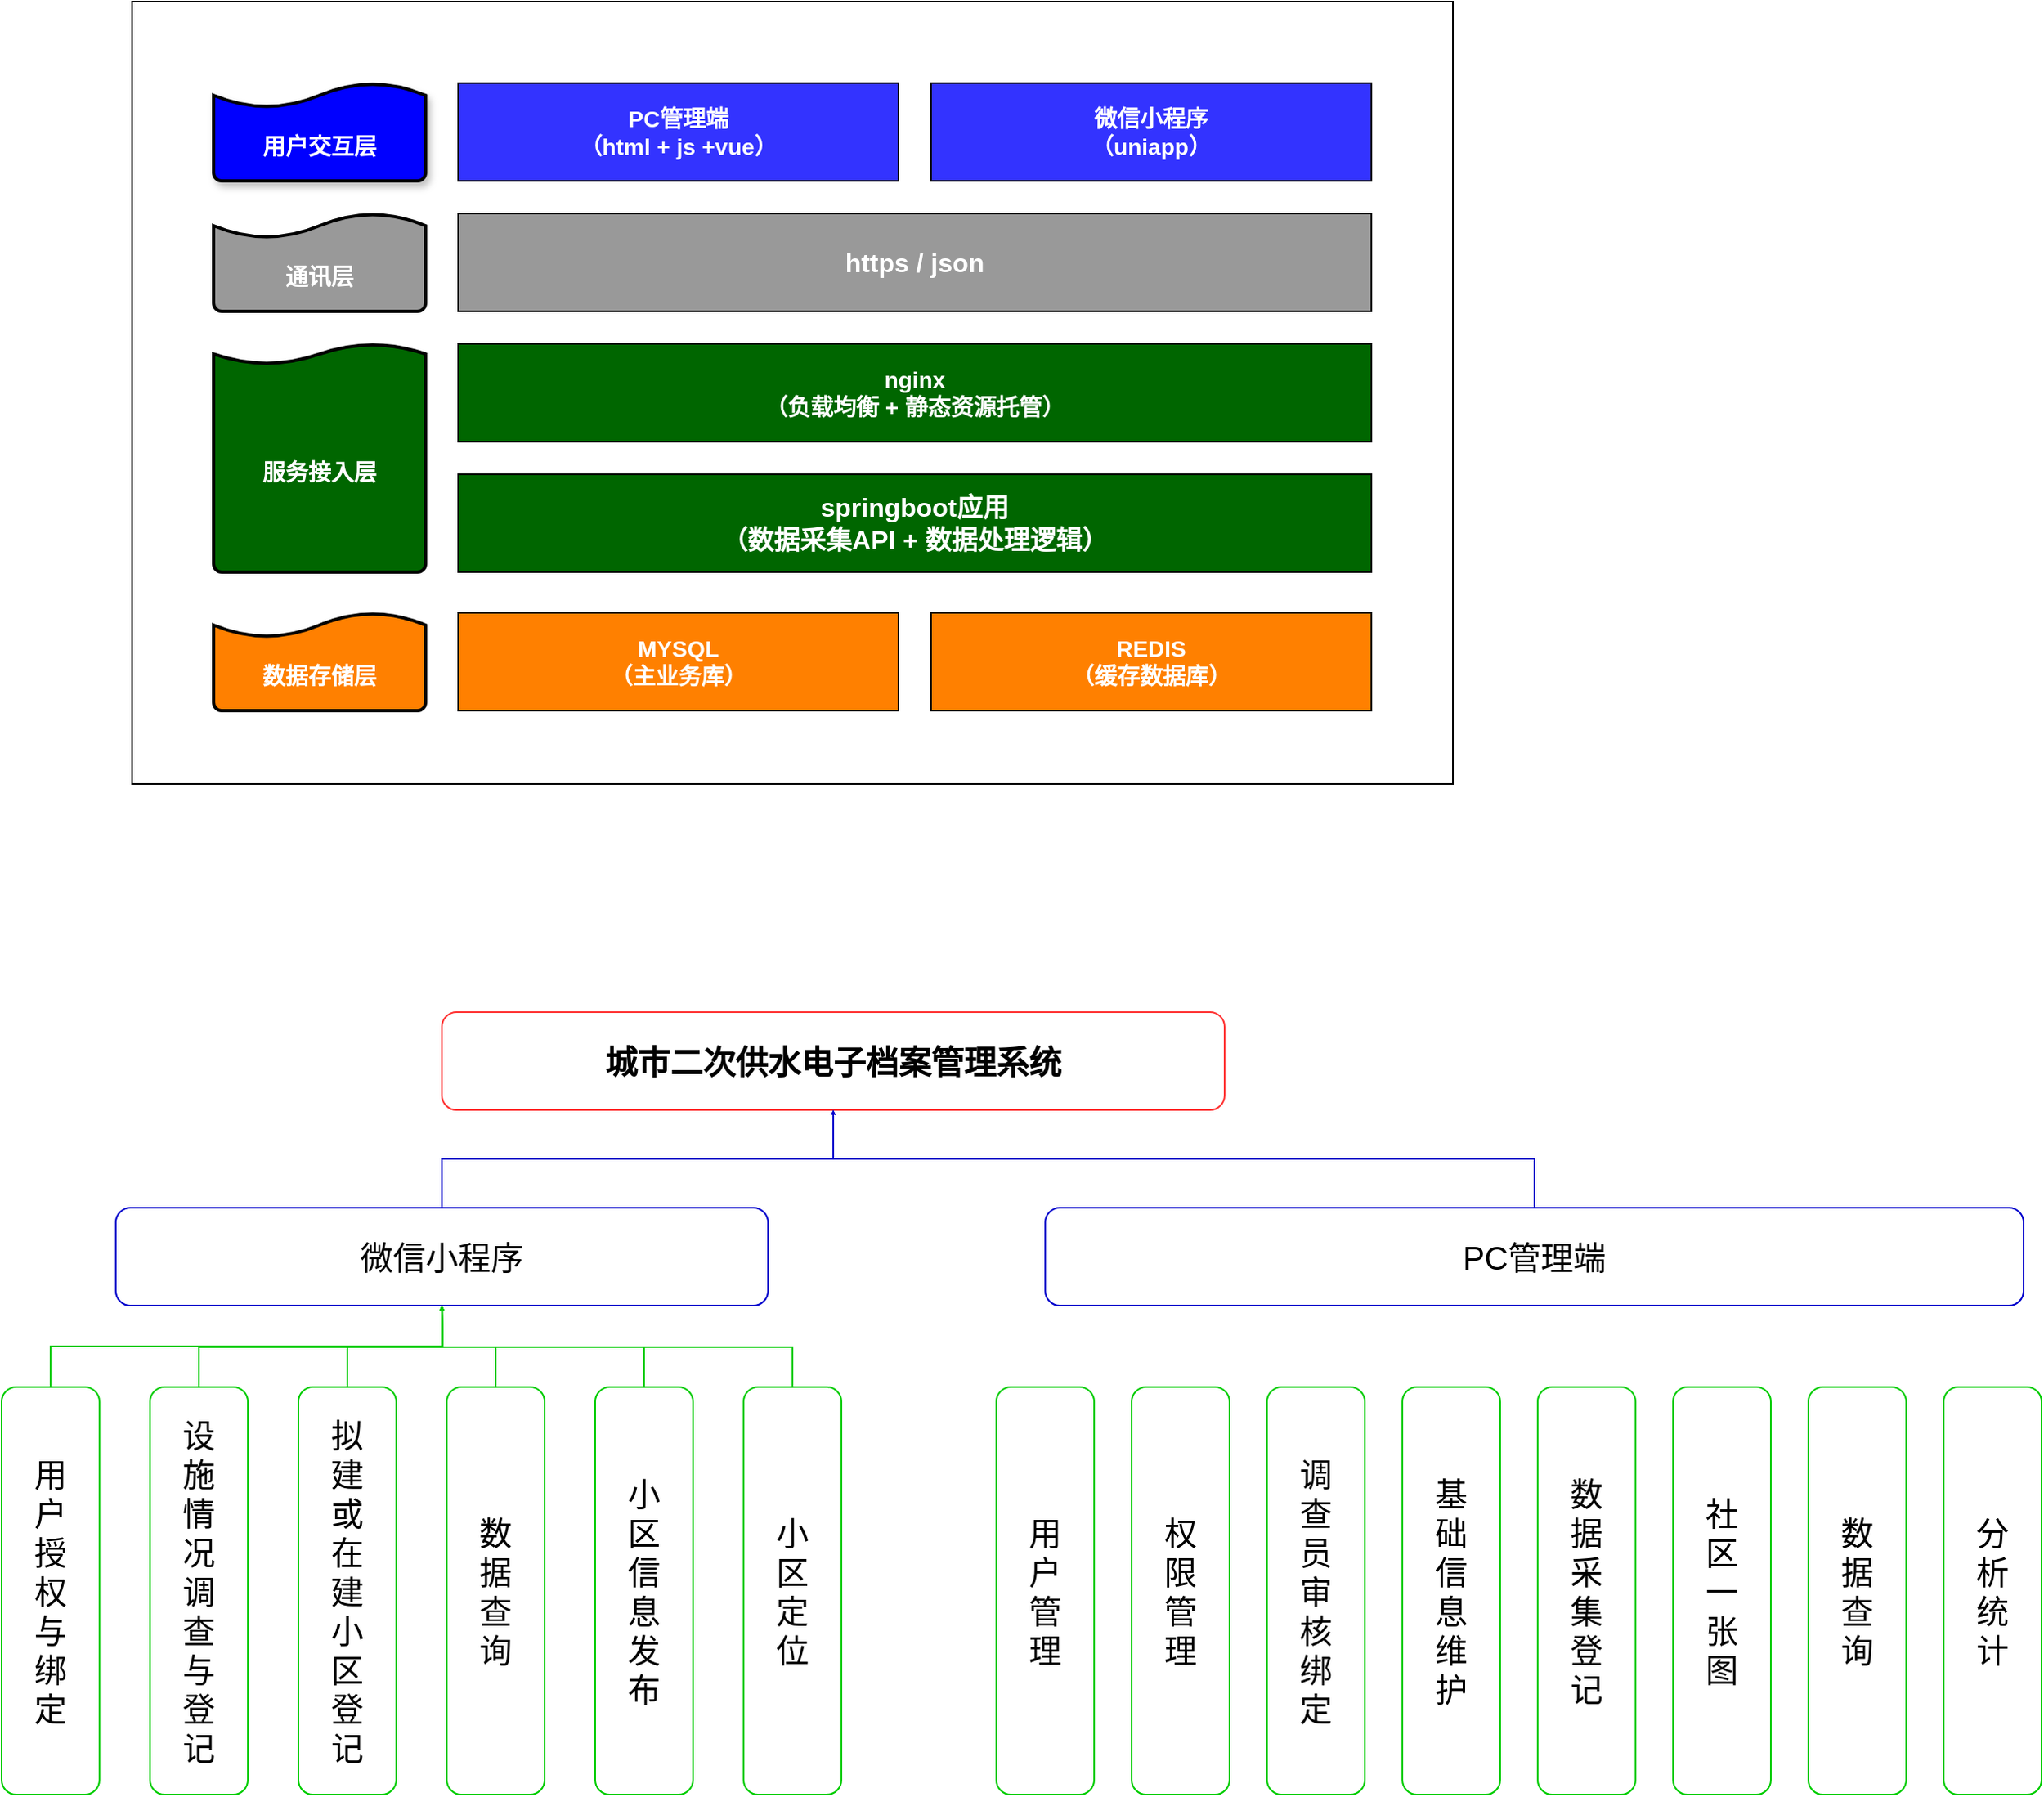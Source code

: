 <mxfile version="26.0.14">
  <diagram name="第 1 页" id="cjYHyFAmv6pbent0GlUM">
    <mxGraphModel dx="2231" dy="1207" grid="1" gridSize="10" guides="1" tooltips="1" connect="1" arrows="1" fold="1" page="1" pageScale="1" pageWidth="827" pageHeight="1169" math="0" shadow="0">
      <root>
        <mxCell id="0" />
        <mxCell id="1" parent="0" />
        <mxCell id="f2EWpejTJ3KkAe_YtKIl-2" value="" style="rounded=0;whiteSpace=wrap;html=1;" vertex="1" parent="1">
          <mxGeometry x="170" y="180" width="810" height="480" as="geometry" />
        </mxCell>
        <mxCell id="f2EWpejTJ3KkAe_YtKIl-10" value="&lt;br&gt;&lt;font color=&quot;#ffffff&quot;&gt;&lt;span&gt;用户交互层&lt;/span&gt;&lt;/font&gt;" style="strokeWidth=2;html=1;shape=mxgraph.flowchart.document2;whiteSpace=wrap;size=0.25;direction=west;fillColor=light-dark(#0000FF,var(--ge-dark-color, #121212));fontStyle=1;fontSize=14;shadow=1;strokeColor=default;" vertex="1" parent="1">
          <mxGeometry x="220" y="230" width="130" height="60" as="geometry" />
        </mxCell>
        <mxCell id="f2EWpejTJ3KkAe_YtKIl-12" value="&lt;font style=&quot;color: rgb(255, 255, 255);&quot;&gt;PC管理端&lt;/font&gt;&lt;div&gt;&lt;font style=&quot;color: rgb(255, 255, 255);&quot;&gt;（html + js +vue）&lt;/font&gt;&lt;/div&gt;" style="rounded=0;whiteSpace=wrap;html=1;fontStyle=1;fillColor=light-dark(#3333FF,#000000);fontSize=14;" vertex="1" parent="1">
          <mxGeometry x="370" y="230" width="270" height="60" as="geometry" />
        </mxCell>
        <mxCell id="f2EWpejTJ3KkAe_YtKIl-13" value="&lt;font style=&quot;color: rgb(255, 255, 255);&quot;&gt;微信小程序&lt;/font&gt;&lt;div&gt;&lt;font style=&quot;color: rgb(255, 255, 255);&quot;&gt;（uniapp）&lt;/font&gt;&lt;/div&gt;" style="rounded=0;whiteSpace=wrap;html=1;fillColor=light-dark(#3333FF,#000000);fontStyle=1;fontSize=14;" vertex="1" parent="1">
          <mxGeometry x="660" y="230" width="270" height="60" as="geometry" />
        </mxCell>
        <mxCell id="f2EWpejTJ3KkAe_YtKIl-14" value="&lt;br&gt;&lt;font color=&quot;#ffffff&quot;&gt;通讯层&lt;/font&gt;" style="strokeWidth=2;html=1;shape=mxgraph.flowchart.document2;whiteSpace=wrap;size=0.25;direction=west;fillColor=light-dark(#999999,var(--ge-dark-color, #121212));fontStyle=1;fontSize=14;" vertex="1" parent="1">
          <mxGeometry x="220" y="310" width="130" height="60" as="geometry" />
        </mxCell>
        <mxCell id="f2EWpejTJ3KkAe_YtKIl-15" value="&lt;font color=&quot;#ffffff&quot;&gt;https / json&lt;/font&gt;" style="rounded=0;whiteSpace=wrap;html=1;fontStyle=1;fillColor=light-dark(#999999,#000000);fontSize=16;" vertex="1" parent="1">
          <mxGeometry x="370" y="310" width="560" height="60" as="geometry" />
        </mxCell>
        <mxCell id="f2EWpejTJ3KkAe_YtKIl-16" value="&lt;br&gt;&lt;font color=&quot;#ffffff&quot;&gt;服务接入层&lt;/font&gt;" style="strokeWidth=2;html=1;shape=mxgraph.flowchart.document2;whiteSpace=wrap;size=0.089;direction=west;fillColor=light-dark(#006600,var(--ge-dark-color, #121212));fontStyle=1;fontSize=14;" vertex="1" parent="1">
          <mxGeometry x="220" y="390" width="130" height="140" as="geometry" />
        </mxCell>
        <mxCell id="f2EWpejTJ3KkAe_YtKIl-17" value="&lt;font color=&quot;#ffffff&quot;&gt;nginx&lt;/font&gt;&lt;div&gt;&lt;font color=&quot;#ffffff&quot;&gt;（&lt;/font&gt;&lt;span style=&quot;background-color: transparent;&quot;&gt;&lt;font color=&quot;#ffffff&quot;&gt;负载均衡 + 静态资源托管&lt;/font&gt;&lt;/span&gt;&lt;span style=&quot;color: rgb(255, 255, 255); background-color: transparent;&quot;&gt;）&lt;/span&gt;&lt;/div&gt;" style="rounded=0;whiteSpace=wrap;html=1;fontStyle=1;fillColor=light-dark(#006600,#000000);fontSize=14;" vertex="1" parent="1">
          <mxGeometry x="370" y="390" width="560" height="60" as="geometry" />
        </mxCell>
        <mxCell id="f2EWpejTJ3KkAe_YtKIl-18" value="&lt;font color=&quot;#ffffff&quot;&gt;springboot应用&lt;/font&gt;&lt;div&gt;&lt;font color=&quot;#ffffff&quot;&gt;（数据采集API + 数据处理逻辑）&lt;/font&gt;&lt;/div&gt;" style="rounded=0;whiteSpace=wrap;html=1;fontStyle=1;fillColor=light-dark(#006600,#000000);fontSize=16;" vertex="1" parent="1">
          <mxGeometry x="370" y="470" width="560" height="60" as="geometry" />
        </mxCell>
        <mxCell id="f2EWpejTJ3KkAe_YtKIl-19" value="&lt;br&gt;&lt;font color=&quot;#ffffff&quot;&gt;数据存储层&lt;/font&gt;" style="strokeWidth=2;html=1;shape=mxgraph.flowchart.document2;whiteSpace=wrap;size=0.25;direction=west;fillColor=light-dark(#FF8000,#000000);fontStyle=1;fontSize=14;" vertex="1" parent="1">
          <mxGeometry x="220" y="555" width="130" height="60" as="geometry" />
        </mxCell>
        <mxCell id="f2EWpejTJ3KkAe_YtKIl-21" value="&lt;font style=&quot;color: rgb(255, 255, 255);&quot;&gt;MYSQL&lt;/font&gt;&lt;div&gt;&lt;font style=&quot;color: rgb(255, 255, 255);&quot;&gt;（主业务库）&lt;/font&gt;&lt;/div&gt;" style="rounded=0;whiteSpace=wrap;html=1;fontStyle=1;fillColor=light-dark(#FF8000,#000000);fontSize=14;" vertex="1" parent="1">
          <mxGeometry x="370" y="555" width="270" height="60" as="geometry" />
        </mxCell>
        <mxCell id="f2EWpejTJ3KkAe_YtKIl-22" value="&lt;font style=&quot;color: rgb(255, 255, 255);&quot;&gt;REDIS&lt;/font&gt;&lt;div&gt;&lt;font style=&quot;color: rgb(255, 255, 255);&quot;&gt;（缓存数据库）&lt;/font&gt;&lt;/div&gt;" style="rounded=0;whiteSpace=wrap;html=1;fontStyle=1;fillColor=light-dark(#FF8000,#000000);fontSize=14;" vertex="1" parent="1">
          <mxGeometry x="660" y="555" width="270" height="60" as="geometry" />
        </mxCell>
        <mxCell id="f2EWpejTJ3KkAe_YtKIl-23" value="城市二次供水电子档案管理系统" style="rounded=1;whiteSpace=wrap;html=1;fontSize=20;fontStyle=1;strokeColor=light-dark(#FF3333,#FFFFFF);" vertex="1" parent="1">
          <mxGeometry x="360" y="800" width="480" height="60" as="geometry" />
        </mxCell>
        <mxCell id="f2EWpejTJ3KkAe_YtKIl-39" style="edgeStyle=orthogonalEdgeStyle;rounded=0;orthogonalLoop=1;jettySize=auto;html=1;exitX=0.5;exitY=0;exitDx=0;exitDy=0;entryX=0.5;entryY=1;entryDx=0;entryDy=0;endSize=0;startSize=0;strokeColor=light-dark(#0000CC,#FFFFFF);" edge="1" parent="1" source="f2EWpejTJ3KkAe_YtKIl-25" target="f2EWpejTJ3KkAe_YtKIl-23">
          <mxGeometry relative="1" as="geometry" />
        </mxCell>
        <mxCell id="f2EWpejTJ3KkAe_YtKIl-25" value="微信小程序" style="rounded=1;whiteSpace=wrap;html=1;fontSize=20;strokeColor=light-dark(#0000CC,#FFFFFF);" vertex="1" parent="1">
          <mxGeometry x="160" y="920" width="400" height="60" as="geometry" />
        </mxCell>
        <mxCell id="f2EWpejTJ3KkAe_YtKIl-33" style="edgeStyle=orthogonalEdgeStyle;rounded=0;orthogonalLoop=1;jettySize=auto;html=1;exitX=0.5;exitY=0;exitDx=0;exitDy=0;entryX=0.5;entryY=1;entryDx=0;entryDy=0;strokeColor=light-dark(#0000CC,#FFFFFF);curved=0;endSize=0;startSize=0;" edge="1" parent="1" source="f2EWpejTJ3KkAe_YtKIl-26" target="f2EWpejTJ3KkAe_YtKIl-23">
          <mxGeometry relative="1" as="geometry" />
        </mxCell>
        <mxCell id="f2EWpejTJ3KkAe_YtKIl-26" value="PC管理端" style="rounded=1;whiteSpace=wrap;html=1;fontSize=20;strokeColor=light-dark(#0000CC,#FFFFFF);" vertex="1" parent="1">
          <mxGeometry x="730" y="920" width="600" height="60" as="geometry" />
        </mxCell>
        <mxCell id="f2EWpejTJ3KkAe_YtKIl-52" style="edgeStyle=orthogonalEdgeStyle;rounded=0;orthogonalLoop=1;jettySize=auto;html=1;exitX=0;exitY=0.5;exitDx=0;exitDy=0;entryX=0.5;entryY=1;entryDx=0;entryDy=0;endSize=0;startSize=0;strokeColor=light-dark(#00CC00,#FFFFFF);" edge="1" parent="1" source="f2EWpejTJ3KkAe_YtKIl-40" target="f2EWpejTJ3KkAe_YtKIl-25">
          <mxGeometry relative="1" as="geometry" />
        </mxCell>
        <mxCell id="f2EWpejTJ3KkAe_YtKIl-40" value="&lt;font style=&quot;font-size: 20px;&quot; face=&quot;Times New Roman&quot;&gt;用&lt;/font&gt;&lt;div&gt;&lt;font style=&quot;font-size: 20px;&quot; face=&quot;Times New Roman&quot;&gt;户&lt;/font&gt;&lt;/div&gt;&lt;div&gt;&lt;font style=&quot;font-size: 20px;&quot; face=&quot;Times New Roman&quot;&gt;授&lt;/font&gt;&lt;/div&gt;&lt;div&gt;&lt;font style=&quot;font-size: 20px;&quot; face=&quot;Times New Roman&quot;&gt;权&lt;/font&gt;&lt;/div&gt;&lt;div&gt;&lt;font style=&quot;font-size: 20px;&quot; face=&quot;Times New Roman&quot;&gt;与&lt;/font&gt;&lt;/div&gt;&lt;div&gt;&lt;font style=&quot;font-size: 20px;&quot; face=&quot;Times New Roman&quot;&gt;绑&lt;/font&gt;&lt;/div&gt;&lt;div&gt;&lt;font style=&quot;font-size: 20px;&quot; face=&quot;Times New Roman&quot;&gt;定&lt;/font&gt;&lt;/div&gt;" style="rounded=1;whiteSpace=wrap;html=1;direction=south;align=center;portConstraintRotation=0;strokeColor=light-dark(#00CC00,#FFFFFF);" vertex="1" parent="1">
          <mxGeometry x="90" y="1030" width="60" height="250" as="geometry" />
        </mxCell>
        <mxCell id="f2EWpejTJ3KkAe_YtKIl-53" style="edgeStyle=orthogonalEdgeStyle;rounded=0;orthogonalLoop=1;jettySize=auto;html=1;exitX=0;exitY=0.5;exitDx=0;exitDy=0;endSize=0;startSize=0;strokeColor=light-dark(#00CC00,#FFFFFF);" edge="1" parent="1" source="f2EWpejTJ3KkAe_YtKIl-42">
          <mxGeometry relative="1" as="geometry">
            <mxPoint x="360" y="980" as="targetPoint" />
          </mxGeometry>
        </mxCell>
        <mxCell id="f2EWpejTJ3KkAe_YtKIl-42" value="&lt;font face=&quot;Times New Roman&quot;&gt;&lt;span style=&quot;font-size: 20px;&quot;&gt;设&lt;/span&gt;&lt;/font&gt;&lt;div&gt;&lt;font face=&quot;Times New Roman&quot;&gt;&lt;span style=&quot;font-size: 20px;&quot;&gt;施&lt;/span&gt;&lt;/font&gt;&lt;/div&gt;&lt;div&gt;&lt;font face=&quot;Times New Roman&quot;&gt;&lt;span style=&quot;font-size: 20px;&quot;&gt;情&lt;/span&gt;&lt;/font&gt;&lt;/div&gt;&lt;div&gt;&lt;font face=&quot;Times New Roman&quot;&gt;&lt;span style=&quot;font-size: 20px;&quot;&gt;况&lt;/span&gt;&lt;/font&gt;&lt;/div&gt;&lt;div&gt;&lt;font face=&quot;Times New Roman&quot;&gt;&lt;span style=&quot;font-size: 20px;&quot;&gt;调&lt;/span&gt;&lt;/font&gt;&lt;/div&gt;&lt;div&gt;&lt;font face=&quot;Times New Roman&quot;&gt;&lt;span style=&quot;font-size: 20px;&quot;&gt;查&lt;/span&gt;&lt;/font&gt;&lt;/div&gt;&lt;div&gt;&lt;font face=&quot;Times New Roman&quot;&gt;&lt;span style=&quot;font-size: 20px;&quot;&gt;与&lt;/span&gt;&lt;/font&gt;&lt;/div&gt;&lt;div&gt;&lt;font face=&quot;Times New Roman&quot;&gt;&lt;span style=&quot;font-size: 20px;&quot;&gt;登&lt;/span&gt;&lt;/font&gt;&lt;/div&gt;&lt;div&gt;&lt;font face=&quot;Times New Roman&quot;&gt;&lt;span style=&quot;font-size: 20px;&quot;&gt;记&lt;/span&gt;&lt;/font&gt;&lt;/div&gt;" style="rounded=1;whiteSpace=wrap;html=1;direction=south;align=center;portConstraintRotation=0;strokeColor=light-dark(#00CC00,#FFFFFF);" vertex="1" parent="1">
          <mxGeometry x="181" y="1030" width="60" height="250" as="geometry" />
        </mxCell>
        <mxCell id="f2EWpejTJ3KkAe_YtKIl-54" style="edgeStyle=orthogonalEdgeStyle;rounded=0;orthogonalLoop=1;jettySize=auto;html=1;exitX=0;exitY=0.5;exitDx=0;exitDy=0;endSize=0;startSize=0;strokeColor=light-dark(#00CC00,#FFFFFF);" edge="1" parent="1" source="f2EWpejTJ3KkAe_YtKIl-43">
          <mxGeometry relative="1" as="geometry">
            <mxPoint x="360" y="980" as="targetPoint" />
          </mxGeometry>
        </mxCell>
        <mxCell id="f2EWpejTJ3KkAe_YtKIl-43" value="&lt;font face=&quot;Times New Roman&quot;&gt;&lt;span style=&quot;font-size: 20px;&quot;&gt;拟&lt;/span&gt;&lt;/font&gt;&lt;div&gt;&lt;font face=&quot;Times New Roman&quot;&gt;&lt;span style=&quot;font-size: 20px;&quot;&gt;建&lt;/span&gt;&lt;/font&gt;&lt;/div&gt;&lt;div&gt;&lt;font face=&quot;Times New Roman&quot;&gt;&lt;span style=&quot;font-size: 20px;&quot;&gt;或&lt;/span&gt;&lt;/font&gt;&lt;/div&gt;&lt;div&gt;&lt;font face=&quot;Times New Roman&quot;&gt;&lt;span style=&quot;font-size: 20px;&quot;&gt;在&lt;/span&gt;&lt;/font&gt;&lt;/div&gt;&lt;div&gt;&lt;font face=&quot;Times New Roman&quot;&gt;&lt;span style=&quot;font-size: 20px;&quot;&gt;建&lt;/span&gt;&lt;/font&gt;&lt;/div&gt;&lt;div&gt;&lt;font face=&quot;Times New Roman&quot;&gt;&lt;span style=&quot;font-size: 20px;&quot;&gt;小&lt;/span&gt;&lt;/font&gt;&lt;/div&gt;&lt;div&gt;&lt;font face=&quot;Times New Roman&quot;&gt;&lt;span style=&quot;font-size: 20px;&quot;&gt;区&lt;/span&gt;&lt;/font&gt;&lt;/div&gt;&lt;div&gt;&lt;font face=&quot;Times New Roman&quot;&gt;&lt;span style=&quot;font-size: 20px;&quot;&gt;登&lt;/span&gt;&lt;/font&gt;&lt;/div&gt;&lt;div&gt;&lt;font face=&quot;Times New Roman&quot;&gt;&lt;span style=&quot;font-size: 20px;&quot;&gt;记&lt;/span&gt;&lt;/font&gt;&lt;/div&gt;" style="rounded=1;whiteSpace=wrap;html=1;direction=south;align=center;portConstraintRotation=0;strokeColor=light-dark(#00CC00,#FFFFFF);" vertex="1" parent="1">
          <mxGeometry x="272" y="1030" width="60" height="250" as="geometry" />
        </mxCell>
        <mxCell id="f2EWpejTJ3KkAe_YtKIl-55" style="edgeStyle=orthogonalEdgeStyle;rounded=0;orthogonalLoop=1;jettySize=auto;html=1;exitX=0;exitY=0.5;exitDx=0;exitDy=0;endSize=0;startSize=0;strokeColor=light-dark(#00CC00,#FFFFFF);" edge="1" parent="1" source="f2EWpejTJ3KkAe_YtKIl-44">
          <mxGeometry relative="1" as="geometry">
            <mxPoint x="360" y="980" as="targetPoint" />
          </mxGeometry>
        </mxCell>
        <mxCell id="f2EWpejTJ3KkAe_YtKIl-44" value="&lt;font face=&quot;Times New Roman&quot;&gt;&lt;span style=&quot;font-size: 20px;&quot;&gt;数&lt;/span&gt;&lt;/font&gt;&lt;div&gt;&lt;font face=&quot;Times New Roman&quot;&gt;&lt;span style=&quot;font-size: 20px;&quot;&gt;据&lt;/span&gt;&lt;/font&gt;&lt;/div&gt;&lt;div&gt;&lt;font face=&quot;Times New Roman&quot;&gt;&lt;span style=&quot;font-size: 20px;&quot;&gt;查&lt;/span&gt;&lt;/font&gt;&lt;/div&gt;&lt;div&gt;&lt;font face=&quot;Times New Roman&quot;&gt;&lt;span style=&quot;font-size: 20px;&quot;&gt;询&lt;/span&gt;&lt;/font&gt;&lt;/div&gt;" style="rounded=1;whiteSpace=wrap;html=1;direction=south;align=center;portConstraintRotation=0;strokeColor=light-dark(#00CC00,#FFFFFF);" vertex="1" parent="1">
          <mxGeometry x="363" y="1030" width="60" height="250" as="geometry" />
        </mxCell>
        <mxCell id="f2EWpejTJ3KkAe_YtKIl-56" style="edgeStyle=orthogonalEdgeStyle;rounded=0;orthogonalLoop=1;jettySize=auto;html=1;exitX=0;exitY=0.5;exitDx=0;exitDy=0;endSize=0;startSize=0;strokeColor=light-dark(#00CC00,#FFFFFF);" edge="1" parent="1" source="f2EWpejTJ3KkAe_YtKIl-45">
          <mxGeometry relative="1" as="geometry">
            <mxPoint x="360" y="980" as="targetPoint" />
          </mxGeometry>
        </mxCell>
        <mxCell id="f2EWpejTJ3KkAe_YtKIl-45" value="&lt;font face=&quot;Times New Roman&quot;&gt;&lt;span style=&quot;font-size: 20px;&quot;&gt;小&lt;/span&gt;&lt;/font&gt;&lt;div&gt;&lt;font face=&quot;Times New Roman&quot;&gt;&lt;span style=&quot;font-size: 20px;&quot;&gt;区&lt;/span&gt;&lt;/font&gt;&lt;/div&gt;&lt;div&gt;&lt;font face=&quot;Times New Roman&quot;&gt;&lt;span style=&quot;font-size: 20px;&quot;&gt;信&lt;/span&gt;&lt;/font&gt;&lt;/div&gt;&lt;div&gt;&lt;font face=&quot;Times New Roman&quot;&gt;&lt;span style=&quot;font-size: 20px;&quot;&gt;息&lt;/span&gt;&lt;/font&gt;&lt;/div&gt;&lt;div&gt;&lt;font face=&quot;Times New Roman&quot;&gt;&lt;span style=&quot;font-size: 20px;&quot;&gt;发&lt;/span&gt;&lt;/font&gt;&lt;/div&gt;&lt;div&gt;&lt;font face=&quot;Times New Roman&quot;&gt;&lt;span style=&quot;font-size: 20px;&quot;&gt;布&lt;/span&gt;&lt;/font&gt;&lt;/div&gt;" style="rounded=1;whiteSpace=wrap;html=1;direction=south;align=center;portConstraintRotation=0;strokeColor=light-dark(#00CC00,#FFFFFF);" vertex="1" parent="1">
          <mxGeometry x="454" y="1030" width="60" height="250" as="geometry" />
        </mxCell>
        <mxCell id="f2EWpejTJ3KkAe_YtKIl-57" style="edgeStyle=orthogonalEdgeStyle;rounded=0;orthogonalLoop=1;jettySize=auto;html=1;exitX=0;exitY=0.5;exitDx=0;exitDy=0;endSize=0;startSize=0;strokeColor=light-dark(#00CC00,#FFFFFF);" edge="1" parent="1" source="f2EWpejTJ3KkAe_YtKIl-46">
          <mxGeometry relative="1" as="geometry">
            <mxPoint x="360" y="980" as="targetPoint" />
          </mxGeometry>
        </mxCell>
        <mxCell id="f2EWpejTJ3KkAe_YtKIl-46" value="&lt;font face=&quot;Times New Roman&quot;&gt;&lt;span style=&quot;font-size: 20px;&quot;&gt;小&lt;/span&gt;&lt;/font&gt;&lt;div&gt;&lt;font face=&quot;Times New Roman&quot;&gt;&lt;span style=&quot;font-size: 20px;&quot;&gt;区&lt;/span&gt;&lt;/font&gt;&lt;/div&gt;&lt;div&gt;&lt;font face=&quot;Times New Roman&quot;&gt;&lt;span style=&quot;font-size: 20px;&quot;&gt;定&lt;/span&gt;&lt;/font&gt;&lt;/div&gt;&lt;div&gt;&lt;font face=&quot;Times New Roman&quot;&gt;&lt;span style=&quot;font-size: 20px;&quot;&gt;位&lt;/span&gt;&lt;/font&gt;&lt;/div&gt;" style="rounded=1;whiteSpace=wrap;html=1;direction=south;align=center;portConstraintRotation=0;strokeColor=light-dark(#00CC00,#FFFFFF);" vertex="1" parent="1">
          <mxGeometry x="545" y="1030" width="60" height="250" as="geometry" />
        </mxCell>
        <mxCell id="f2EWpejTJ3KkAe_YtKIl-58" value="&lt;font face=&quot;Times New Roman&quot;&gt;&lt;span style=&quot;font-size: 20px;&quot;&gt;用&lt;/span&gt;&lt;/font&gt;&lt;div&gt;&lt;font face=&quot;Times New Roman&quot;&gt;&lt;span style=&quot;font-size: 20px;&quot;&gt;户&lt;/span&gt;&lt;/font&gt;&lt;/div&gt;&lt;div&gt;&lt;font face=&quot;Times New Roman&quot;&gt;&lt;span style=&quot;font-size: 20px;&quot;&gt;管&lt;/span&gt;&lt;/font&gt;&lt;/div&gt;&lt;div&gt;&lt;font face=&quot;Times New Roman&quot;&gt;&lt;span style=&quot;font-size: 20px;&quot;&gt;理&lt;/span&gt;&lt;/font&gt;&lt;/div&gt;" style="rounded=1;whiteSpace=wrap;html=1;direction=south;align=center;portConstraintRotation=0;strokeColor=light-dark(#00CC00,#FFFFFF);" vertex="1" parent="1">
          <mxGeometry x="700" y="1030" width="60" height="250" as="geometry" />
        </mxCell>
        <mxCell id="f2EWpejTJ3KkAe_YtKIl-59" value="&lt;font face=&quot;Times New Roman&quot;&gt;&lt;span style=&quot;font-size: 20px;&quot;&gt;分&lt;/span&gt;&lt;/font&gt;&lt;div&gt;&lt;font face=&quot;Times New Roman&quot;&gt;&lt;span style=&quot;font-size: 20px;&quot;&gt;析&lt;/span&gt;&lt;/font&gt;&lt;/div&gt;&lt;div&gt;&lt;font face=&quot;Times New Roman&quot;&gt;&lt;span style=&quot;font-size: 20px;&quot;&gt;统&lt;/span&gt;&lt;/font&gt;&lt;/div&gt;&lt;div&gt;&lt;font face=&quot;Times New Roman&quot;&gt;&lt;span style=&quot;font-size: 20px;&quot;&gt;计&lt;/span&gt;&lt;/font&gt;&lt;/div&gt;" style="rounded=1;whiteSpace=wrap;html=1;direction=south;align=center;portConstraintRotation=0;strokeColor=light-dark(#00CC00,#FFFFFF);" vertex="1" parent="1">
          <mxGeometry x="1281" y="1030" width="60" height="250" as="geometry" />
        </mxCell>
        <mxCell id="f2EWpejTJ3KkAe_YtKIl-60" value="&lt;font face=&quot;Times New Roman&quot;&gt;&lt;span style=&quot;font-size: 20px;&quot;&gt;权&lt;/span&gt;&lt;/font&gt;&lt;div&gt;&lt;font face=&quot;Times New Roman&quot;&gt;&lt;span style=&quot;font-size: 20px;&quot;&gt;限&lt;/span&gt;&lt;/font&gt;&lt;/div&gt;&lt;div&gt;&lt;font face=&quot;Times New Roman&quot;&gt;&lt;span style=&quot;font-size: 20px;&quot;&gt;管&lt;/span&gt;&lt;/font&gt;&lt;/div&gt;&lt;div&gt;&lt;font face=&quot;Times New Roman&quot;&gt;&lt;span style=&quot;font-size: 20px;&quot;&gt;理&lt;/span&gt;&lt;/font&gt;&lt;/div&gt;" style="rounded=1;whiteSpace=wrap;html=1;direction=south;align=center;portConstraintRotation=0;strokeColor=light-dark(#00CC00,#FFFFFF);" vertex="1" parent="1">
          <mxGeometry x="783" y="1030" width="60" height="250" as="geometry" />
        </mxCell>
        <mxCell id="f2EWpejTJ3KkAe_YtKIl-61" value="&lt;font face=&quot;Times New Roman&quot;&gt;&lt;span style=&quot;font-size: 20px;&quot;&gt;调&lt;/span&gt;&lt;/font&gt;&lt;div&gt;&lt;font face=&quot;Times New Roman&quot;&gt;&lt;span style=&quot;font-size: 20px;&quot;&gt;查&lt;/span&gt;&lt;/font&gt;&lt;/div&gt;&lt;div&gt;&lt;font face=&quot;Times New Roman&quot;&gt;&lt;span style=&quot;font-size: 20px;&quot;&gt;员&lt;/span&gt;&lt;/font&gt;&lt;/div&gt;&lt;div&gt;&lt;font face=&quot;Times New Roman&quot;&gt;&lt;span style=&quot;font-size: 20px;&quot;&gt;审&lt;/span&gt;&lt;/font&gt;&lt;/div&gt;&lt;div&gt;&lt;font face=&quot;Times New Roman&quot;&gt;&lt;span style=&quot;font-size: 20px;&quot;&gt;核&lt;/span&gt;&lt;/font&gt;&lt;/div&gt;&lt;div&gt;&lt;font face=&quot;Times New Roman&quot;&gt;&lt;span style=&quot;font-size: 20px;&quot;&gt;绑&lt;/span&gt;&lt;/font&gt;&lt;/div&gt;&lt;div&gt;&lt;font face=&quot;Times New Roman&quot;&gt;&lt;span style=&quot;font-size: 20px;&quot;&gt;定&lt;/span&gt;&lt;/font&gt;&lt;/div&gt;" style="rounded=1;whiteSpace=wrap;html=1;direction=south;align=center;portConstraintRotation=0;strokeColor=light-dark(#00CC00,#FFFFFF);" vertex="1" parent="1">
          <mxGeometry x="866" y="1030" width="60" height="250" as="geometry" />
        </mxCell>
        <mxCell id="f2EWpejTJ3KkAe_YtKIl-62" value="&lt;font face=&quot;Times New Roman&quot;&gt;&lt;span style=&quot;font-size: 20px;&quot;&gt;基&lt;/span&gt;&lt;/font&gt;&lt;div&gt;&lt;font face=&quot;Times New Roman&quot;&gt;&lt;span style=&quot;font-size: 20px;&quot;&gt;础&lt;/span&gt;&lt;/font&gt;&lt;/div&gt;&lt;div&gt;&lt;font face=&quot;Times New Roman&quot;&gt;&lt;span style=&quot;font-size: 20px;&quot;&gt;信&lt;/span&gt;&lt;/font&gt;&lt;/div&gt;&lt;div&gt;&lt;font face=&quot;Times New Roman&quot;&gt;&lt;span style=&quot;font-size: 20px;&quot;&gt;息&lt;/span&gt;&lt;/font&gt;&lt;/div&gt;&lt;div&gt;&lt;font face=&quot;Times New Roman&quot;&gt;&lt;span style=&quot;font-size: 20px;&quot;&gt;维&lt;/span&gt;&lt;/font&gt;&lt;/div&gt;&lt;div&gt;&lt;font face=&quot;Times New Roman&quot;&gt;&lt;span style=&quot;font-size: 20px;&quot;&gt;护&lt;/span&gt;&lt;/font&gt;&lt;/div&gt;" style="rounded=1;whiteSpace=wrap;html=1;direction=south;align=center;portConstraintRotation=0;strokeColor=light-dark(#00CC00,#FFFFFF);" vertex="1" parent="1">
          <mxGeometry x="949" y="1030" width="60" height="250" as="geometry" />
        </mxCell>
        <mxCell id="f2EWpejTJ3KkAe_YtKIl-63" value="&lt;font face=&quot;Times New Roman&quot;&gt;&lt;span style=&quot;font-size: 20px;&quot;&gt;数&lt;/span&gt;&lt;/font&gt;&lt;div&gt;&lt;font face=&quot;Times New Roman&quot;&gt;&lt;span style=&quot;font-size: 20px;&quot;&gt;据&lt;/span&gt;&lt;/font&gt;&lt;/div&gt;&lt;div&gt;&lt;font face=&quot;Times New Roman&quot;&gt;&lt;span style=&quot;font-size: 20px;&quot;&gt;采&lt;/span&gt;&lt;/font&gt;&lt;/div&gt;&lt;div&gt;&lt;font face=&quot;Times New Roman&quot;&gt;&lt;span style=&quot;font-size: 20px;&quot;&gt;集&lt;/span&gt;&lt;/font&gt;&lt;/div&gt;&lt;div&gt;&lt;font face=&quot;Times New Roman&quot;&gt;&lt;span style=&quot;font-size: 20px;&quot;&gt;登&lt;/span&gt;&lt;/font&gt;&lt;/div&gt;&lt;div&gt;&lt;font face=&quot;Times New Roman&quot;&gt;&lt;span style=&quot;font-size: 20px;&quot;&gt;记&lt;/span&gt;&lt;/font&gt;&lt;/div&gt;" style="rounded=1;whiteSpace=wrap;html=1;direction=south;align=center;portConstraintRotation=0;strokeColor=light-dark(#00CC00,#FFFFFF);" vertex="1" parent="1">
          <mxGeometry x="1032" y="1030" width="60" height="250" as="geometry" />
        </mxCell>
        <mxCell id="f2EWpejTJ3KkAe_YtKIl-64" value="&lt;font face=&quot;Times New Roman&quot;&gt;&lt;span style=&quot;font-size: 20px;&quot;&gt;社&lt;/span&gt;&lt;/font&gt;&lt;div&gt;&lt;font face=&quot;Times New Roman&quot;&gt;&lt;span style=&quot;font-size: 20px;&quot;&gt;区&lt;/span&gt;&lt;/font&gt;&lt;/div&gt;&lt;div&gt;&lt;font face=&quot;Times New Roman&quot;&gt;&lt;span style=&quot;font-size: 20px;&quot;&gt;一&lt;/span&gt;&lt;/font&gt;&lt;/div&gt;&lt;div&gt;&lt;font face=&quot;Times New Roman&quot;&gt;&lt;span style=&quot;font-size: 20px;&quot;&gt;张&lt;/span&gt;&lt;/font&gt;&lt;/div&gt;&lt;div&gt;&lt;font face=&quot;Times New Roman&quot;&gt;&lt;span style=&quot;font-size: 20px;&quot;&gt;图&lt;/span&gt;&lt;/font&gt;&lt;/div&gt;" style="rounded=1;whiteSpace=wrap;html=1;direction=south;align=center;portConstraintRotation=0;strokeColor=light-dark(#00CC00,#FFFFFF);" vertex="1" parent="1">
          <mxGeometry x="1115" y="1030" width="60" height="250" as="geometry" />
        </mxCell>
        <mxCell id="f2EWpejTJ3KkAe_YtKIl-65" value="&lt;font face=&quot;Times New Roman&quot;&gt;&lt;span style=&quot;font-size: 20px;&quot;&gt;数&lt;/span&gt;&lt;/font&gt;&lt;div&gt;&lt;font face=&quot;Times New Roman&quot;&gt;&lt;span style=&quot;font-size: 20px;&quot;&gt;据&lt;/span&gt;&lt;/font&gt;&lt;/div&gt;&lt;div&gt;&lt;font face=&quot;Times New Roman&quot;&gt;&lt;span style=&quot;font-size: 20px;&quot;&gt;查&lt;/span&gt;&lt;/font&gt;&lt;/div&gt;&lt;div&gt;&lt;font face=&quot;Times New Roman&quot;&gt;&lt;span style=&quot;font-size: 20px;&quot;&gt;询&lt;/span&gt;&lt;/font&gt;&lt;/div&gt;" style="rounded=1;whiteSpace=wrap;html=1;direction=south;align=center;portConstraintRotation=0;strokeColor=light-dark(#00CC00,#FFFFFF);" vertex="1" parent="1">
          <mxGeometry x="1198" y="1030" width="60" height="250" as="geometry" />
        </mxCell>
      </root>
    </mxGraphModel>
  </diagram>
</mxfile>
